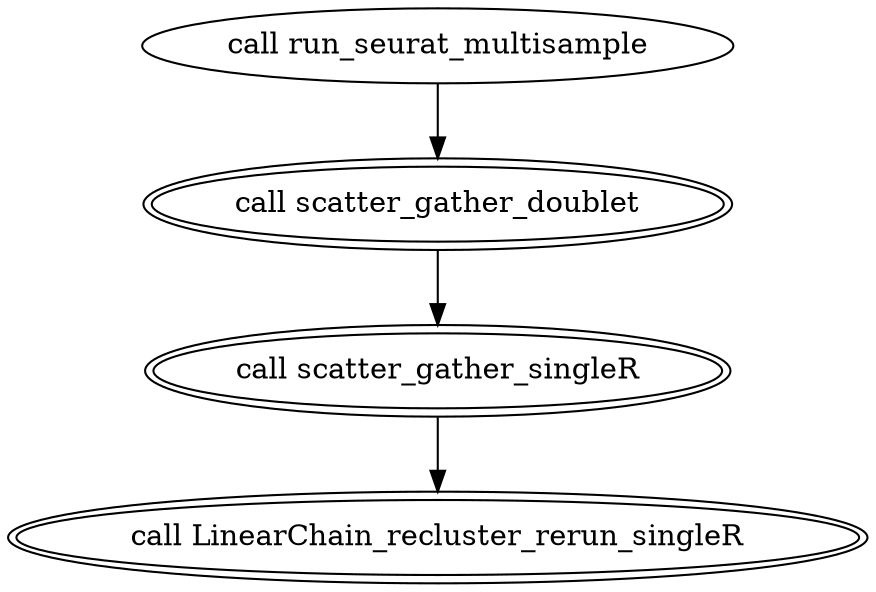 digraph end_to_end_seurat_multi_sample {
  #rankdir=LR;
  compound=true;

  # Links
  CALL_scatter_gather_doublet -> CALL_scatter_gather_singleR
  CALL_scatter_gather_singleR -> CALL_LinearChain_recluster_rerun_singleR
  CALL_run_seurat_multisample -> CALL_scatter_gather_doublet

  # Nodes
  CALL_scatter_gather_singleR [label="call scatter_gather_singleR";shape="oval";peripheries=2]
  CALL_LinearChain_recluster_rerun_singleR [label="call LinearChain_recluster_rerun_singleR";shape="oval";peripheries=2]
  CALL_scatter_gather_doublet [label="call scatter_gather_doublet";shape="oval";peripheries=2]
  CALL_run_seurat_multisample [label="call run_seurat_multisample"]
}
